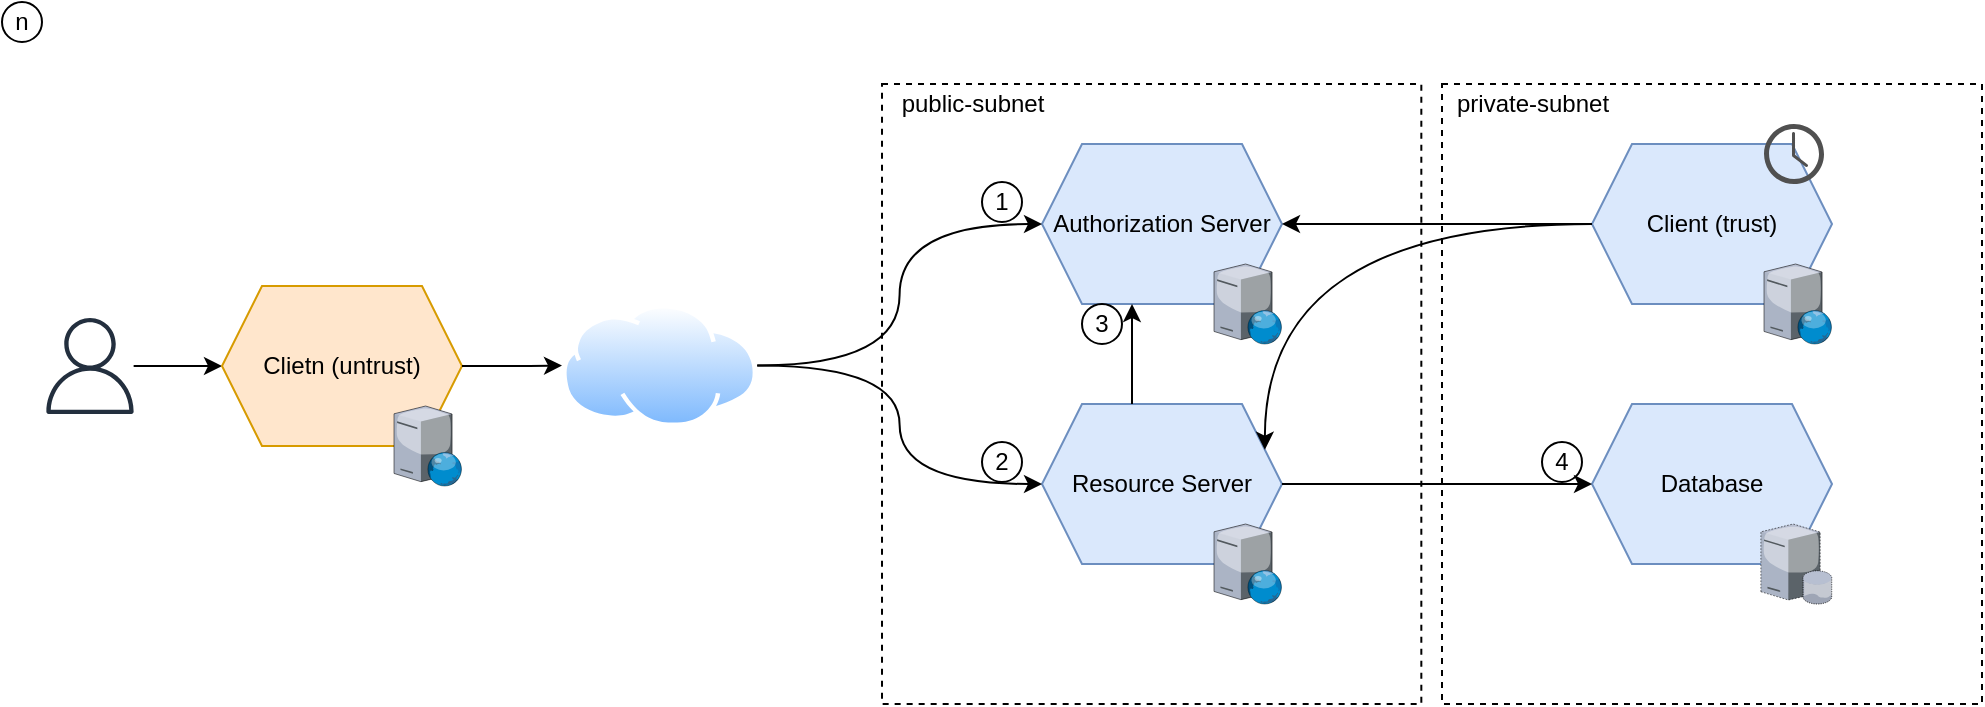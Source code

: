 <mxfile version="15.4.0" type="device"><diagram id="HLL6AKhtHrPLFRNVJ5mK" name="resource-access-solution"><mxGraphModel dx="1422" dy="746" grid="1" gridSize="10" guides="1" tooltips="1" connect="1" arrows="1" fold="1" page="1" pageScale="1" pageWidth="850" pageHeight="1100" math="0" shadow="0"><root><mxCell id="0"/><mxCell id="1" parent="0"/><mxCell id="Rrlyo4GgPOkY2YBPSvHV-95" style="edgeStyle=orthogonalEdgeStyle;curved=1;orthogonalLoop=1;jettySize=auto;html=1;entryX=0;entryY=0.5;entryDx=0;entryDy=0;" edge="1" parent="1" source="PPYA4yfh96B2Du2QFmlW-12" target="Rrlyo4GgPOkY2YBPSvHV-33"><mxGeometry relative="1" as="geometry"/></mxCell><mxCell id="PPYA4yfh96B2Du2QFmlW-12" value="" style="sketch=0;outlineConnect=0;fontColor=#232F3E;gradientColor=none;fillColor=#232F3E;strokeColor=none;dashed=0;verticalLabelPosition=bottom;verticalAlign=top;align=center;html=1;fontSize=12;fontStyle=0;aspect=fixed;pointerEvents=1;shape=mxgraph.aws4.user;" parent="1" vertex="1"><mxGeometry x="20" y="158" width="48" height="48" as="geometry"/></mxCell><mxCell id="Rrlyo4GgPOkY2YBPSvHV-20" value="" style="aspect=fixed;perimeter=ellipsePerimeter;html=1;align=center;shadow=0;dashed=0;spacingTop=3;image;image=img/lib/active_directory/internet_cloud.svg;" vertex="1" parent="1"><mxGeometry x="280" y="151" width="97.62" height="61.5" as="geometry"/></mxCell><mxCell id="Rrlyo4GgPOkY2YBPSvHV-32" value="" style="group" vertex="1" connectable="0" parent="1"><mxGeometry x="110" y="142" width="120" height="100" as="geometry"/></mxCell><mxCell id="Rrlyo4GgPOkY2YBPSvHV-33" value="Clietn (untrust)" style="shape=hexagon;perimeter=hexagonPerimeter2;whiteSpace=wrap;html=1;fixedSize=1;fillColor=#ffe6cc;strokeColor=#d79b00;" vertex="1" parent="Rrlyo4GgPOkY2YBPSvHV-32"><mxGeometry width="120" height="80" as="geometry"/></mxCell><mxCell id="Rrlyo4GgPOkY2YBPSvHV-34" value="" style="verticalLabelPosition=bottom;sketch=0;aspect=fixed;html=1;verticalAlign=top;strokeColor=none;align=center;outlineConnect=0;shape=mxgraph.citrix.web_server;" vertex="1" parent="Rrlyo4GgPOkY2YBPSvHV-32"><mxGeometry x="86" y="60" width="34" height="40" as="geometry"/></mxCell><mxCell id="Rrlyo4GgPOkY2YBPSvHV-68" value="" style="group" vertex="1" connectable="0" parent="1"><mxGeometry x="440.004" y="41" width="269.66" height="310" as="geometry"/></mxCell><mxCell id="Rrlyo4GgPOkY2YBPSvHV-69" value="&lt;span style=&quot;color: rgba(0 , 0 , 0 , 0) ; font-family: monospace ; font-size: 0px&quot;&gt;%3CmxGraphModel%3E%3Croot%3E%3CmxCell%20id%3D%220%22%2F%3E%3CmxCell%20id%3D%221%22%20parent%3D%220%22%2F%3E%3CmxCell%20id%3D%222%22%20value%3D%22%22%20style%3D%22group%22%20vertex%3D%221%22%20connectable%3D%220%22%20parent%3D%221%22%3E%3CmxGeometry%20x%3D%22520%22%20y%3D%22200%22%20width%3D%22170%22%20height%3D%22240%22%20as%3D%22geometry%22%2F%3E%3C%2FmxCell%3E%3CmxCell%20id%3D%223%22%20value%3D%22%22%20style%3D%22rounded%3D0%3BwhiteSpace%3Dwrap%3Bhtml%3D1%3Bdashed%3D1%3B%22%20vertex%3D%221%22%20parent%3D%222%22%3E%3CmxGeometry%20width%3D%22170%22%20height%3D%22240%22%20as%3D%22geometry%22%2F%3E%3C%2FmxCell%3E%3CmxCell%20id%3D%224%22%20value%3D%22public-subnet%22%20style%3D%22text%3Bhtml%3D1%3Balign%3Dcenter%3BverticalAlign%3Dmiddle%3Bresizable%3D0%3Bpoints%3D%5B%5D%3Bautosize%3D1%3BstrokeColor%3Dnone%3BfillColor%3Dnone%3B%22%20vertex%3D%221%22%20parent%3D%222%22%3E%3CmxGeometry%20width%3D%2290%22%20height%3D%2220%22%20as%3D%22geometry%22%2F%3E%3C%2FmxCell%3E%3C%2Froot%3E%3C%2FmxGraphModel%3E&lt;/span&gt;" style="rounded=0;whiteSpace=wrap;html=1;dashed=1;" vertex="1" parent="Rrlyo4GgPOkY2YBPSvHV-68"><mxGeometry width="269.66" height="310" as="geometry"/></mxCell><mxCell id="Rrlyo4GgPOkY2YBPSvHV-70" value="public-subnet" style="text;html=1;align=center;verticalAlign=middle;resizable=0;points=[];autosize=1;strokeColor=none;fillColor=none;" vertex="1" parent="Rrlyo4GgPOkY2YBPSvHV-68"><mxGeometry width="90" height="20" as="geometry"/></mxCell><mxCell id="Rrlyo4GgPOkY2YBPSvHV-71" value="" style="group" vertex="1" connectable="0" parent="Rrlyo4GgPOkY2YBPSvHV-68"><mxGeometry x="79.996" y="30" width="120" height="100" as="geometry"/></mxCell><mxCell id="Rrlyo4GgPOkY2YBPSvHV-72" value="Authorization Server" style="shape=hexagon;perimeter=hexagonPerimeter2;whiteSpace=wrap;html=1;fixedSize=1;fillColor=#dae8fc;strokeColor=#6c8ebf;" vertex="1" parent="Rrlyo4GgPOkY2YBPSvHV-71"><mxGeometry width="120" height="80" as="geometry"/></mxCell><mxCell id="Rrlyo4GgPOkY2YBPSvHV-73" value="" style="verticalLabelPosition=bottom;sketch=0;aspect=fixed;html=1;verticalAlign=top;strokeColor=none;align=center;outlineConnect=0;shape=mxgraph.citrix.web_server;" vertex="1" parent="Rrlyo4GgPOkY2YBPSvHV-71"><mxGeometry x="86" y="60" width="34" height="40" as="geometry"/></mxCell><mxCell id="Rrlyo4GgPOkY2YBPSvHV-74" value="" style="group" vertex="1" connectable="0" parent="Rrlyo4GgPOkY2YBPSvHV-68"><mxGeometry x="79.996" y="160" width="120" height="100" as="geometry"/></mxCell><mxCell id="Rrlyo4GgPOkY2YBPSvHV-75" value="Resource Server" style="shape=hexagon;perimeter=hexagonPerimeter2;whiteSpace=wrap;html=1;fixedSize=1;fillColor=#dae8fc;strokeColor=#6c8ebf;" vertex="1" parent="Rrlyo4GgPOkY2YBPSvHV-74"><mxGeometry width="120" height="80" as="geometry"/></mxCell><mxCell id="Rrlyo4GgPOkY2YBPSvHV-76" value="" style="verticalLabelPosition=bottom;sketch=0;aspect=fixed;html=1;verticalAlign=top;strokeColor=none;align=center;outlineConnect=0;shape=mxgraph.citrix.web_server;" vertex="1" parent="Rrlyo4GgPOkY2YBPSvHV-74"><mxGeometry x="86" y="60" width="34" height="40" as="geometry"/></mxCell><mxCell id="Rrlyo4GgPOkY2YBPSvHV-77" style="edgeStyle=orthogonalEdgeStyle;rounded=0;orthogonalLoop=1;jettySize=auto;html=1;exitX=0.375;exitY=0;exitDx=0;exitDy=0;entryX=0.375;entryY=1;entryDx=0;entryDy=0;" edge="1" parent="Rrlyo4GgPOkY2YBPSvHV-68" source="Rrlyo4GgPOkY2YBPSvHV-75" target="Rrlyo4GgPOkY2YBPSvHV-72"><mxGeometry relative="1" as="geometry"/></mxCell><mxCell id="Rrlyo4GgPOkY2YBPSvHV-97" value="1" style="ellipse;whiteSpace=wrap;html=1;aspect=fixed;" vertex="1" parent="Rrlyo4GgPOkY2YBPSvHV-68"><mxGeometry x="49.996" y="49" width="20" height="20" as="geometry"/></mxCell><mxCell id="Rrlyo4GgPOkY2YBPSvHV-98" value="2" style="ellipse;whiteSpace=wrap;html=1;aspect=fixed;" vertex="1" parent="Rrlyo4GgPOkY2YBPSvHV-68"><mxGeometry x="49.996" y="179" width="20" height="20" as="geometry"/></mxCell><mxCell id="Rrlyo4GgPOkY2YBPSvHV-99" value="3" style="ellipse;whiteSpace=wrap;html=1;aspect=fixed;" vertex="1" parent="Rrlyo4GgPOkY2YBPSvHV-68"><mxGeometry x="99.996" y="110" width="20" height="20" as="geometry"/></mxCell><mxCell id="Rrlyo4GgPOkY2YBPSvHV-78" value="" style="group" vertex="1" connectable="0" parent="1"><mxGeometry x="720" y="41" width="270" height="310" as="geometry"/></mxCell><mxCell id="Rrlyo4GgPOkY2YBPSvHV-79" value="" style="rounded=0;whiteSpace=wrap;html=1;dashed=1;" vertex="1" parent="Rrlyo4GgPOkY2YBPSvHV-78"><mxGeometry width="270" height="310" as="geometry"/></mxCell><mxCell id="Rrlyo4GgPOkY2YBPSvHV-80" value="private-subnet" style="text;html=1;align=center;verticalAlign=middle;resizable=0;points=[];autosize=1;strokeColor=none;fillColor=none;" vertex="1" parent="Rrlyo4GgPOkY2YBPSvHV-78"><mxGeometry width="90" height="20" as="geometry"/></mxCell><mxCell id="Rrlyo4GgPOkY2YBPSvHV-81" value="" style="group" vertex="1" connectable="0" parent="Rrlyo4GgPOkY2YBPSvHV-78"><mxGeometry x="75" y="160" width="120" height="100" as="geometry"/></mxCell><mxCell id="Rrlyo4GgPOkY2YBPSvHV-82" value="Database" style="shape=hexagon;perimeter=hexagonPerimeter2;whiteSpace=wrap;html=1;fixedSize=1;fillColor=#dae8fc;strokeColor=#6c8ebf;" vertex="1" parent="Rrlyo4GgPOkY2YBPSvHV-81"><mxGeometry width="120" height="80" as="geometry"/></mxCell><mxCell id="Rrlyo4GgPOkY2YBPSvHV-83" value="" style="verticalLabelPosition=bottom;sketch=0;aspect=fixed;html=1;verticalAlign=top;strokeColor=none;align=center;outlineConnect=0;shape=mxgraph.citrix.database_server;dashed=1;" vertex="1" parent="Rrlyo4GgPOkY2YBPSvHV-81"><mxGeometry x="84.44" y="60" width="35.56" height="40" as="geometry"/></mxCell><mxCell id="Rrlyo4GgPOkY2YBPSvHV-84" value="" style="group" vertex="1" connectable="0" parent="Rrlyo4GgPOkY2YBPSvHV-78"><mxGeometry x="75" y="30" width="120" height="100" as="geometry"/></mxCell><mxCell id="Rrlyo4GgPOkY2YBPSvHV-85" value="Client (trust)" style="shape=hexagon;perimeter=hexagonPerimeter2;whiteSpace=wrap;html=1;fixedSize=1;fillColor=#dae8fc;strokeColor=#6c8ebf;" vertex="1" parent="Rrlyo4GgPOkY2YBPSvHV-84"><mxGeometry width="120" height="80" as="geometry"/></mxCell><mxCell id="Rrlyo4GgPOkY2YBPSvHV-86" value="" style="verticalLabelPosition=bottom;sketch=0;aspect=fixed;html=1;verticalAlign=top;strokeColor=none;align=center;outlineConnect=0;shape=mxgraph.citrix.web_server;" vertex="1" parent="Rrlyo4GgPOkY2YBPSvHV-84"><mxGeometry x="86" y="60" width="34" height="40" as="geometry"/></mxCell><mxCell id="Rrlyo4GgPOkY2YBPSvHV-87" value="" style="sketch=0;pointerEvents=1;shadow=0;dashed=0;html=1;strokeColor=none;fillColor=#505050;labelPosition=center;verticalLabelPosition=bottom;verticalAlign=top;outlineConnect=0;align=center;shape=mxgraph.office.concepts.clock;" vertex="1" parent="Rrlyo4GgPOkY2YBPSvHV-84"><mxGeometry x="86" y="-10" width="30" height="30" as="geometry"/></mxCell><mxCell id="Rrlyo4GgPOkY2YBPSvHV-100" value="4" style="ellipse;whiteSpace=wrap;html=1;aspect=fixed;" vertex="1" parent="Rrlyo4GgPOkY2YBPSvHV-78"><mxGeometry x="50" y="179" width="20" height="20" as="geometry"/></mxCell><mxCell id="Rrlyo4GgPOkY2YBPSvHV-89" style="edgeStyle=orthogonalEdgeStyle;curved=1;orthogonalLoop=1;jettySize=auto;html=1;entryX=0;entryY=0.5;entryDx=0;entryDy=0;" edge="1" parent="1" source="Rrlyo4GgPOkY2YBPSvHV-75" target="Rrlyo4GgPOkY2YBPSvHV-82"><mxGeometry relative="1" as="geometry"/></mxCell><mxCell id="Rrlyo4GgPOkY2YBPSvHV-90" style="edgeStyle=orthogonalEdgeStyle;curved=1;orthogonalLoop=1;jettySize=auto;html=1;entryX=1;entryY=0.5;entryDx=0;entryDy=0;" edge="1" parent="1" source="Rrlyo4GgPOkY2YBPSvHV-85" target="Rrlyo4GgPOkY2YBPSvHV-72"><mxGeometry relative="1" as="geometry"/></mxCell><mxCell id="Rrlyo4GgPOkY2YBPSvHV-91" style="edgeStyle=orthogonalEdgeStyle;curved=1;orthogonalLoop=1;jettySize=auto;html=1;entryX=1;entryY=0.25;entryDx=0;entryDy=0;" edge="1" parent="1" source="Rrlyo4GgPOkY2YBPSvHV-85" target="Rrlyo4GgPOkY2YBPSvHV-75"><mxGeometry relative="1" as="geometry"/></mxCell><mxCell id="Rrlyo4GgPOkY2YBPSvHV-92" style="edgeStyle=orthogonalEdgeStyle;curved=1;orthogonalLoop=1;jettySize=auto;html=1;entryX=0;entryY=0.5;entryDx=0;entryDy=0;" edge="1" parent="1" source="Rrlyo4GgPOkY2YBPSvHV-20" target="Rrlyo4GgPOkY2YBPSvHV-72"><mxGeometry relative="1" as="geometry"/></mxCell><mxCell id="Rrlyo4GgPOkY2YBPSvHV-93" style="edgeStyle=orthogonalEdgeStyle;curved=1;orthogonalLoop=1;jettySize=auto;html=1;" edge="1" parent="1" source="Rrlyo4GgPOkY2YBPSvHV-20" target="Rrlyo4GgPOkY2YBPSvHV-75"><mxGeometry relative="1" as="geometry"/></mxCell><mxCell id="Rrlyo4GgPOkY2YBPSvHV-94" style="edgeStyle=orthogonalEdgeStyle;curved=1;orthogonalLoop=1;jettySize=auto;html=1;entryX=0;entryY=0.5;entryDx=0;entryDy=0;" edge="1" parent="1" source="Rrlyo4GgPOkY2YBPSvHV-33" target="Rrlyo4GgPOkY2YBPSvHV-20"><mxGeometry relative="1" as="geometry"/></mxCell><mxCell id="Rrlyo4GgPOkY2YBPSvHV-96" value="n" style="ellipse;whiteSpace=wrap;html=1;aspect=fixed;" vertex="1" parent="1"><mxGeometry width="20" height="20" as="geometry"/></mxCell></root></mxGraphModel></diagram></mxfile>